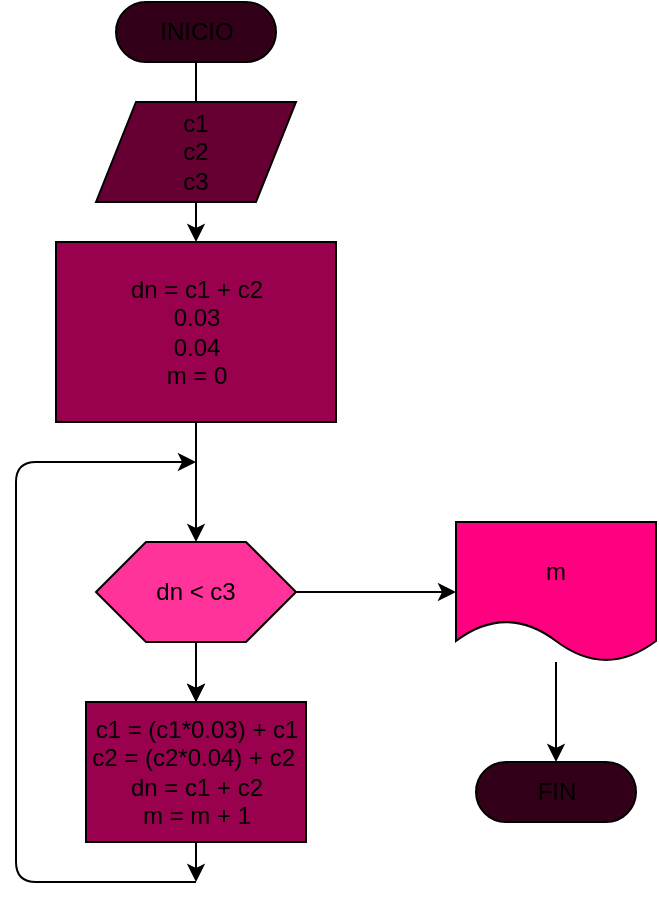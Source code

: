 <mxfile>
    <diagram id="9oRK_EbZaWD7DS5r-y76" name="Página-1">
        <mxGraphModel dx="804" dy="470" grid="1" gridSize="10" guides="1" tooltips="1" connect="1" arrows="1" fold="1" page="1" pageScale="1" pageWidth="827" pageHeight="1169" math="0" shadow="0">
            <root>
                <mxCell id="0"/>
                <mxCell id="1" parent="0"/>
                <mxCell id="2" style="edgeStyle=none;html=1;exitX=0.5;exitY=0.5;exitDx=0;exitDy=15;exitPerimeter=0;entryX=0.5;entryY=0;entryDx=0;entryDy=0;" parent="1" source="3" target="6" edge="1">
                    <mxGeometry relative="1" as="geometry">
                        <mxPoint x="200" y="140" as="targetPoint"/>
                    </mxGeometry>
                </mxCell>
                <mxCell id="3" value="INICIO" style="html=1;dashed=0;whitespace=wrap;shape=mxgraph.dfd.start;fillColor=#33001A;" parent="1" vertex="1">
                    <mxGeometry x="160" y="80" width="80" height="30" as="geometry"/>
                </mxCell>
                <mxCell id="4" style="edgeStyle=none;html=1;exitX=0.5;exitY=1;exitDx=0;exitDy=0;" parent="1" target="6" edge="1">
                    <mxGeometry relative="1" as="geometry">
                        <mxPoint x="200" y="210" as="sourcePoint"/>
                    </mxGeometry>
                </mxCell>
                <mxCell id="5" value="" style="edgeStyle=none;html=1;entryX=0.5;entryY=0;entryDx=0;entryDy=0;" parent="1" source="6" target="17" edge="1">
                    <mxGeometry relative="1" as="geometry">
                        <mxPoint x="200" y="340" as="targetPoint"/>
                    </mxGeometry>
                </mxCell>
                <mxCell id="6" value="dn = c1 + c2&lt;br&gt;0.03&lt;br&gt;0.04&lt;br&gt;m = 0" style="html=1;dashed=0;whitespace=wrap;fillColor=#99004D;" parent="1" vertex="1">
                    <mxGeometry x="130" y="200" width="140" height="90" as="geometry"/>
                </mxCell>
                <mxCell id="7" value="" style="edgeStyle=none;html=1;" parent="1" target="12" edge="1">
                    <mxGeometry relative="1" as="geometry">
                        <mxPoint x="200" y="410" as="sourcePoint"/>
                    </mxGeometry>
                </mxCell>
                <mxCell id="8" style="edgeStyle=none;html=1;exitX=1;exitY=0.5;exitDx=0;exitDy=0;entryX=0;entryY=0.5;entryDx=0;entryDy=0;" parent="1" target="14" edge="1">
                    <mxGeometry relative="1" as="geometry">
                        <mxPoint x="245" y="375" as="sourcePoint"/>
                    </mxGeometry>
                </mxCell>
                <mxCell id="10" style="edgeStyle=none;html=1;" parent="1" edge="1">
                    <mxGeometry relative="1" as="geometry">
                        <mxPoint x="200" y="310" as="targetPoint"/>
                        <mxPoint x="200" y="520" as="sourcePoint"/>
                        <Array as="points">
                            <mxPoint x="150" y="520"/>
                            <mxPoint x="110" y="520"/>
                            <mxPoint x="110" y="310"/>
                        </Array>
                    </mxGeometry>
                </mxCell>
                <mxCell id="11" style="edgeStyle=none;html=1;exitX=0.5;exitY=1;exitDx=0;exitDy=0;" parent="1" source="12" edge="1">
                    <mxGeometry relative="1" as="geometry">
                        <mxPoint x="200" y="520" as="targetPoint"/>
                    </mxGeometry>
                </mxCell>
                <mxCell id="12" value="c1 = (c1*0.03) + c1&lt;br&gt;c2 = (c2*0.04) + c2&amp;nbsp;&lt;br&gt;dn = c1 + c2&lt;br&gt;m = m + 1" style="html=1;dashed=0;whitespace=wrap;fillColor=#99004D;" parent="1" vertex="1">
                    <mxGeometry x="145" y="430" width="110" height="70" as="geometry"/>
                </mxCell>
                <mxCell id="13" value="" style="edgeStyle=none;html=1;" parent="1" source="14" target="15" edge="1">
                    <mxGeometry relative="1" as="geometry"/>
                </mxCell>
                <mxCell id="14" value="m" style="shape=document;whiteSpace=wrap;html=1;boundedLbl=1;dashed=0;flipH=1;fillColor=#FF0080;" parent="1" vertex="1">
                    <mxGeometry x="330" y="340" width="100" height="70" as="geometry"/>
                </mxCell>
                <mxCell id="15" value="FIN" style="html=1;dashed=0;whitespace=wrap;shape=mxgraph.dfd.start;fillColor=#33001A;" parent="1" vertex="1">
                    <mxGeometry x="340" y="460" width="80" height="30" as="geometry"/>
                </mxCell>
                <mxCell id="16" value="c1&lt;br&gt;c2&lt;br&gt;c3" style="shape=parallelogram;perimeter=parallelogramPerimeter;whiteSpace=wrap;html=1;dashed=0;fillColor=#660033;" parent="1" vertex="1">
                    <mxGeometry x="150" y="130" width="100" height="50" as="geometry"/>
                </mxCell>
                <mxCell id="18" value="" style="edgeStyle=none;html=1;" parent="1" source="17" target="12" edge="1">
                    <mxGeometry relative="1" as="geometry"/>
                </mxCell>
                <mxCell id="17" value="dn &amp;lt; c3" style="shape=hexagon;perimeter=hexagonPerimeter2;whiteSpace=wrap;html=1;size=0.25;fillColor=#FF3399;" parent="1" vertex="1">
                    <mxGeometry x="150" y="350" width="100" height="50" as="geometry"/>
                </mxCell>
            </root>
        </mxGraphModel>
    </diagram>
</mxfile>